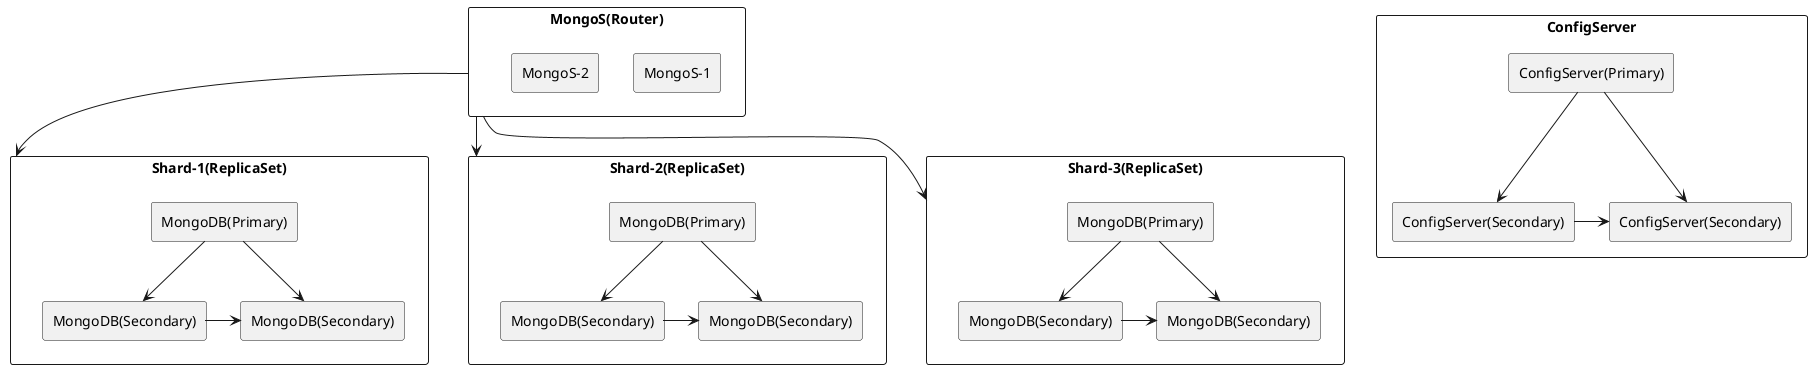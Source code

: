 @startuml

rectangle "MongoS(Router)" as ms {
	rectangle "MongoS-1" as ms1 {
	}
	rectangle "MongoS-2" as ms2 {
	}

'	ms1 <-d-> ms2
'	ms1 <-d-> ms3
'	ms2 <-r-> ms3
}

rectangle "Shard-1(ReplicaSet)" as s1 {
	rectangle "MongoDB(Primary)" as mdbp-1 {
	}
	rectangle "MongoDB(Secondary)" as mdbs-1-1 {
	}
	rectangle "MongoDB(Secondary)" as mdbs-1-2 {
	}

	"mdbp-1" -d-> "mdbs-1-1"
	"mdbp-1" -d-> "mdbs-1-2"
	"mdbs-1-1" -r-> "mdbs-1-2"
}


rectangle "Shard-2(ReplicaSet)" as s2 {
	rectangle "MongoDB(Primary)" as mdbp-2 {
	}
	rectangle "MongoDB(Secondary)" as mdbs-2-1 {
	}
	rectangle "MongoDB(Secondary)" as mdbs-2-2 {
	}

	"mdbp-2" -d-> "mdbs-2-1"
	"mdbp-2" -d-> "mdbs-2-2"
	"mdbs-2-1" -r-> "mdbs-2-2"
}

rectangle "Shard-3(ReplicaSet)" as s3 {
	rectangle "MongoDB(Primary)" as mdbp-3 {
	}
	rectangle "MongoDB(Secondary)" as mdbs-3-1 {
	}
	rectangle "MongoDB(Secondary)" as mdbs-3-2 {
	}

	"mdbp-3" -d-> "mdbs-3-1"
	"mdbp-3" -d-> "mdbs-3-2"
	"mdbs-3-1" -r-> "mdbs-3-2"
}

rectangle "ConfigServer" as cs {
	rectangle "ConfigServer(Primary)" as csp {
	}
	rectangle "ConfigServer(Secondary)" as css-1 {
	}
	rectangle "ConfigServer(Secondary)" as css-2 {
	}

	"csp" -d-> "css-1"
	"csp" -d-> "css-2"
	"css-1" -r-> "css-2"
}

ms --> s1
ms --> s2
ms --> s3


@enduml